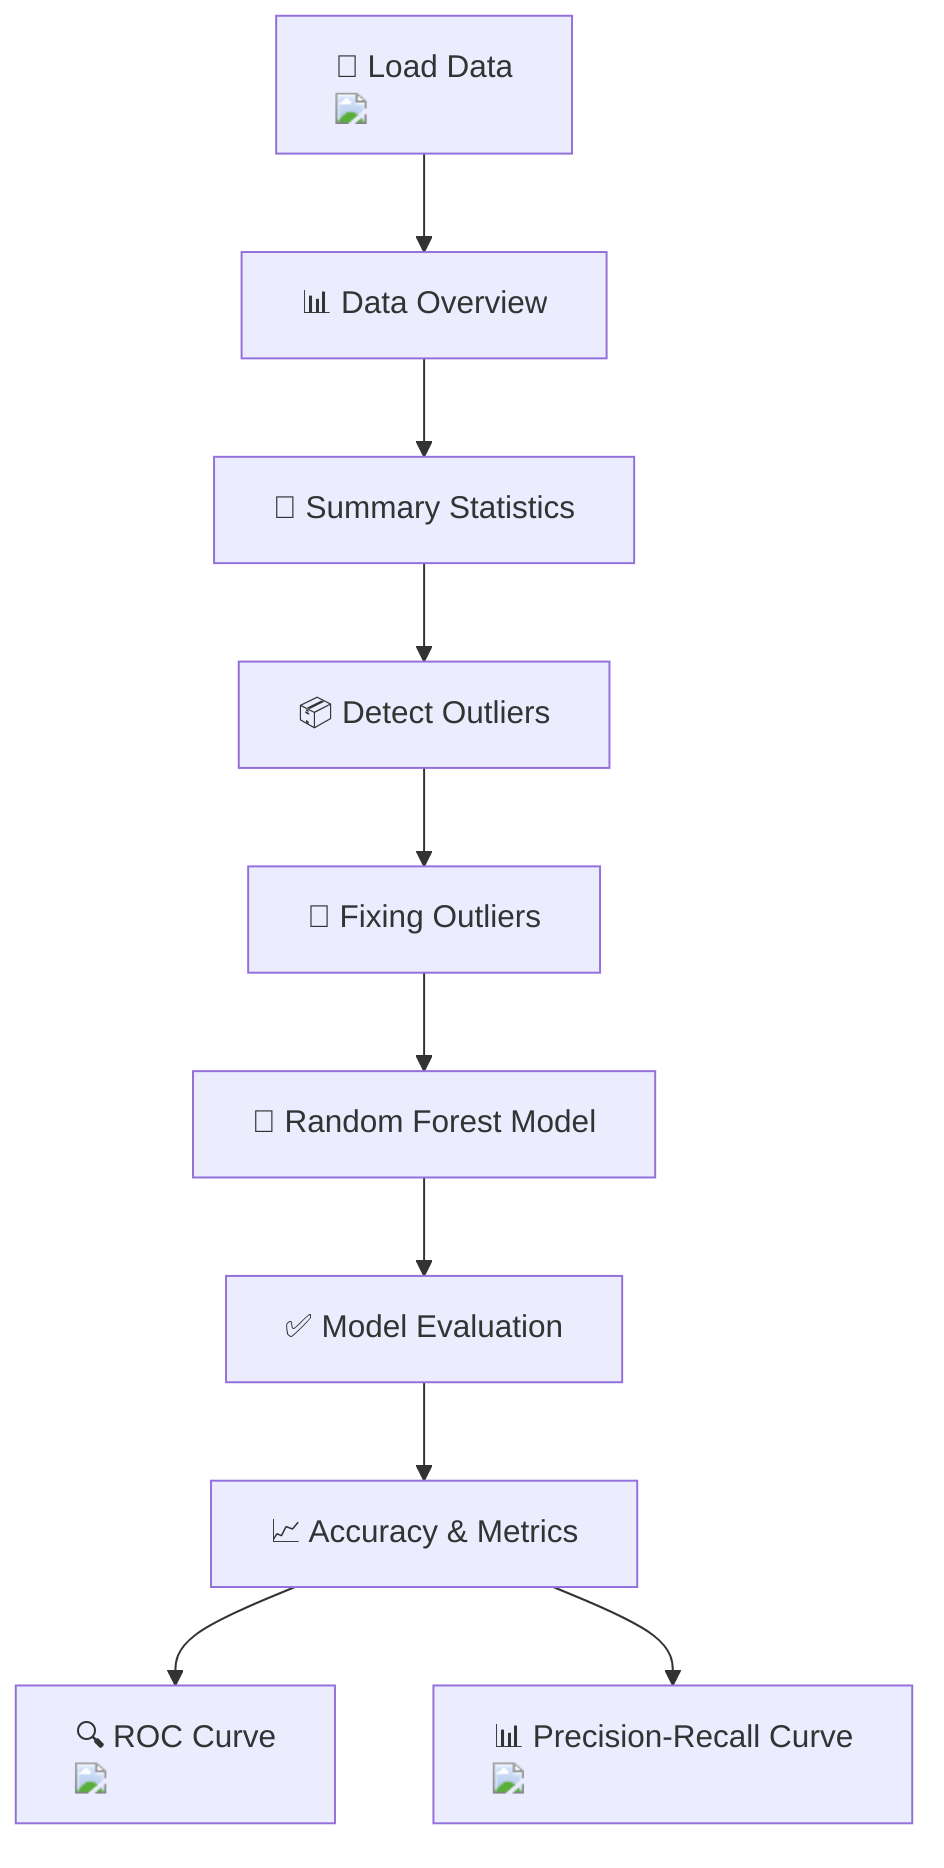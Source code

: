 flowchart TD
    A["📂 Load Data <img src='file.svg'/>"] --> B["📊 Data Overview"]
    B --> C["🧮 Summary Statistics"]
    C --> D["📦 Detect Outliers"]
    D --> E["🚫 Fixing Outliers"]
    E --> F["🌲 Random Forest Model"]
    F --> G["✅ Model Evaluation"]
    G --> H["📈 Accuracy & Metrics"]
    H --> I["🔍 ROC Curve <img src='dummy_plots/roc_curve_template.svg'/>"]
    H --> J["📊 Precision-Recall Curve <img src='dummy_plots/precision_recall_curve_template.svg'/>"]